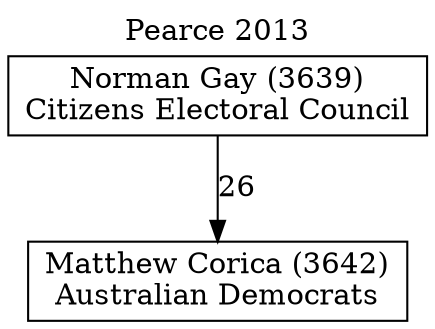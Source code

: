 // House preference flow
digraph "Matthew Corica (3642)_Pearce_2013" {
	graph [label="Pearce 2013" labelloc=t mclimit=10]
	node [shape=box]
	"Matthew Corica (3642)" [label="Matthew Corica (3642)
Australian Democrats"]
	"Norman Gay (3639)" [label="Norman Gay (3639)
Citizens Electoral Council"]
	"Norman Gay (3639)" -> "Matthew Corica (3642)" [label=26]
}
